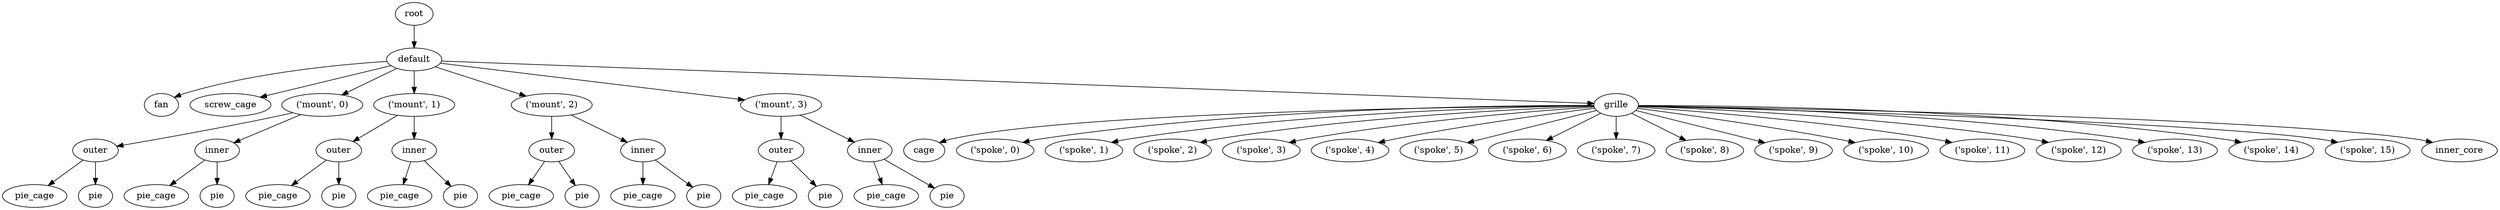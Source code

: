 digraph default {
    root_1 [label="root"];
    default_2 [label="default"];
    fan_3 [label="fan"];
    screw_cage_4 [label="screw_cage"];
    mount_5 [label="\('mount',\ 0\)"];
    outer_6 [label="outer"];
    pie_cage_7 [label="pie_cage"];
    pie_8 [label="pie"];
    inner_9 [label="inner"];
    pie_cage_10 [label="pie_cage"];
    pie_11 [label="pie"];
    mount_12 [label="\('mount',\ 1\)"];
    outer_13 [label="outer"];
    pie_cage_14 [label="pie_cage"];
    pie_15 [label="pie"];
    inner_16 [label="inner"];
    pie_cage_17 [label="pie_cage"];
    pie_18 [label="pie"];
    mount_19 [label="\('mount',\ 2\)"];
    outer_20 [label="outer"];
    pie_cage_21 [label="pie_cage"];
    pie_22 [label="pie"];
    inner_23 [label="inner"];
    pie_cage_24 [label="pie_cage"];
    pie_25 [label="pie"];
    mount_26 [label="\('mount',\ 3\)"];
    outer_27 [label="outer"];
    pie_cage_28 [label="pie_cage"];
    pie_29 [label="pie"];
    inner_30 [label="inner"];
    pie_cage_31 [label="pie_cage"];
    pie_32 [label="pie"];
    grille_33 [label="grille"];
    cage_34 [label="cage"];
    spoke_35 [label="\('spoke',\ 0\)"];
    spoke_36 [label="\('spoke',\ 1\)"];
    spoke_37 [label="\('spoke',\ 2\)"];
    spoke_38 [label="\('spoke',\ 3\)"];
    spoke_39 [label="\('spoke',\ 4\)"];
    spoke_40 [label="\('spoke',\ 5\)"];
    spoke_41 [label="\('spoke',\ 6\)"];
    spoke_42 [label="\('spoke',\ 7\)"];
    spoke_43 [label="\('spoke',\ 8\)"];
    spoke_44 [label="\('spoke',\ 9\)"];
    spoke_45 [label="\('spoke',\ 10\)"];
    spoke_46 [label="\('spoke',\ 11\)"];
    spoke_47 [label="\('spoke',\ 12\)"];
    spoke_48 [label="\('spoke',\ 13\)"];
    spoke_49 [label="\('spoke',\ 14\)"];
    spoke_50 [label="\('spoke',\ 15\)"];
    inner_core_51 [label="inner_core"];
    root_1 -> default_2;
    default_2 -> fan_3;
    default_2 -> screw_cage_4;
    default_2 -> mount_5;
    mount_5 -> outer_6;
    outer_6 -> pie_cage_7;
    outer_6 -> pie_8;
    mount_5 -> inner_9;
    inner_9 -> pie_cage_10;
    inner_9 -> pie_11;
    default_2 -> mount_12;
    mount_12 -> outer_13;
    outer_13 -> pie_cage_14;
    outer_13 -> pie_15;
    mount_12 -> inner_16;
    inner_16 -> pie_cage_17;
    inner_16 -> pie_18;
    default_2 -> mount_19;
    mount_19 -> outer_20;
    outer_20 -> pie_cage_21;
    outer_20 -> pie_22;
    mount_19 -> inner_23;
    inner_23 -> pie_cage_24;
    inner_23 -> pie_25;
    default_2 -> mount_26;
    mount_26 -> outer_27;
    outer_27 -> pie_cage_28;
    outer_27 -> pie_29;
    mount_26 -> inner_30;
    inner_30 -> pie_cage_31;
    inner_30 -> pie_32;
    default_2 -> grille_33;
    grille_33 -> cage_34;
    grille_33 -> spoke_35;
    grille_33 -> spoke_36;
    grille_33 -> spoke_37;
    grille_33 -> spoke_38;
    grille_33 -> spoke_39;
    grille_33 -> spoke_40;
    grille_33 -> spoke_41;
    grille_33 -> spoke_42;
    grille_33 -> spoke_43;
    grille_33 -> spoke_44;
    grille_33 -> spoke_45;
    grille_33 -> spoke_46;
    grille_33 -> spoke_47;
    grille_33 -> spoke_48;
    grille_33 -> spoke_49;
    grille_33 -> spoke_50;
    grille_33 -> inner_core_51;
}

